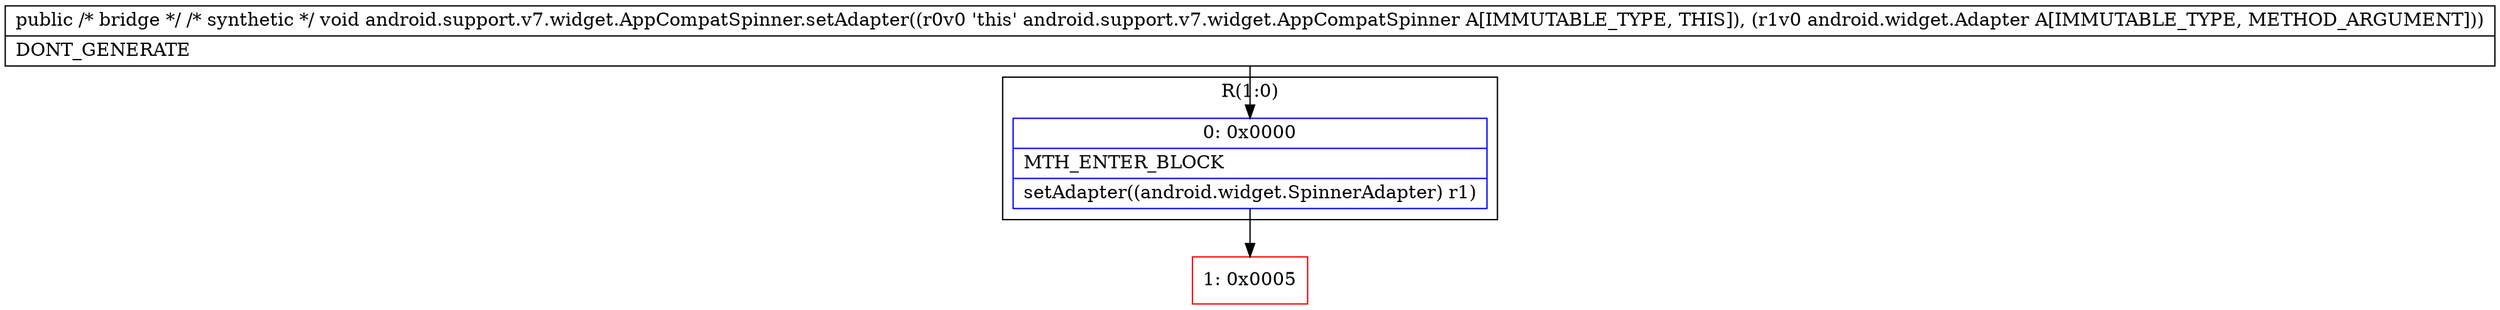 digraph "CFG forandroid.support.v7.widget.AppCompatSpinner.setAdapter(Landroid\/widget\/Adapter;)V" {
subgraph cluster_Region_740008003 {
label = "R(1:0)";
node [shape=record,color=blue];
Node_0 [shape=record,label="{0\:\ 0x0000|MTH_ENTER_BLOCK\l|setAdapter((android.widget.SpinnerAdapter) r1)\l}"];
}
Node_1 [shape=record,color=red,label="{1\:\ 0x0005}"];
MethodNode[shape=record,label="{public \/* bridge *\/ \/* synthetic *\/ void android.support.v7.widget.AppCompatSpinner.setAdapter((r0v0 'this' android.support.v7.widget.AppCompatSpinner A[IMMUTABLE_TYPE, THIS]), (r1v0 android.widget.Adapter A[IMMUTABLE_TYPE, METHOD_ARGUMENT]))  | DONT_GENERATE\l}"];
MethodNode -> Node_0;
Node_0 -> Node_1;
}


